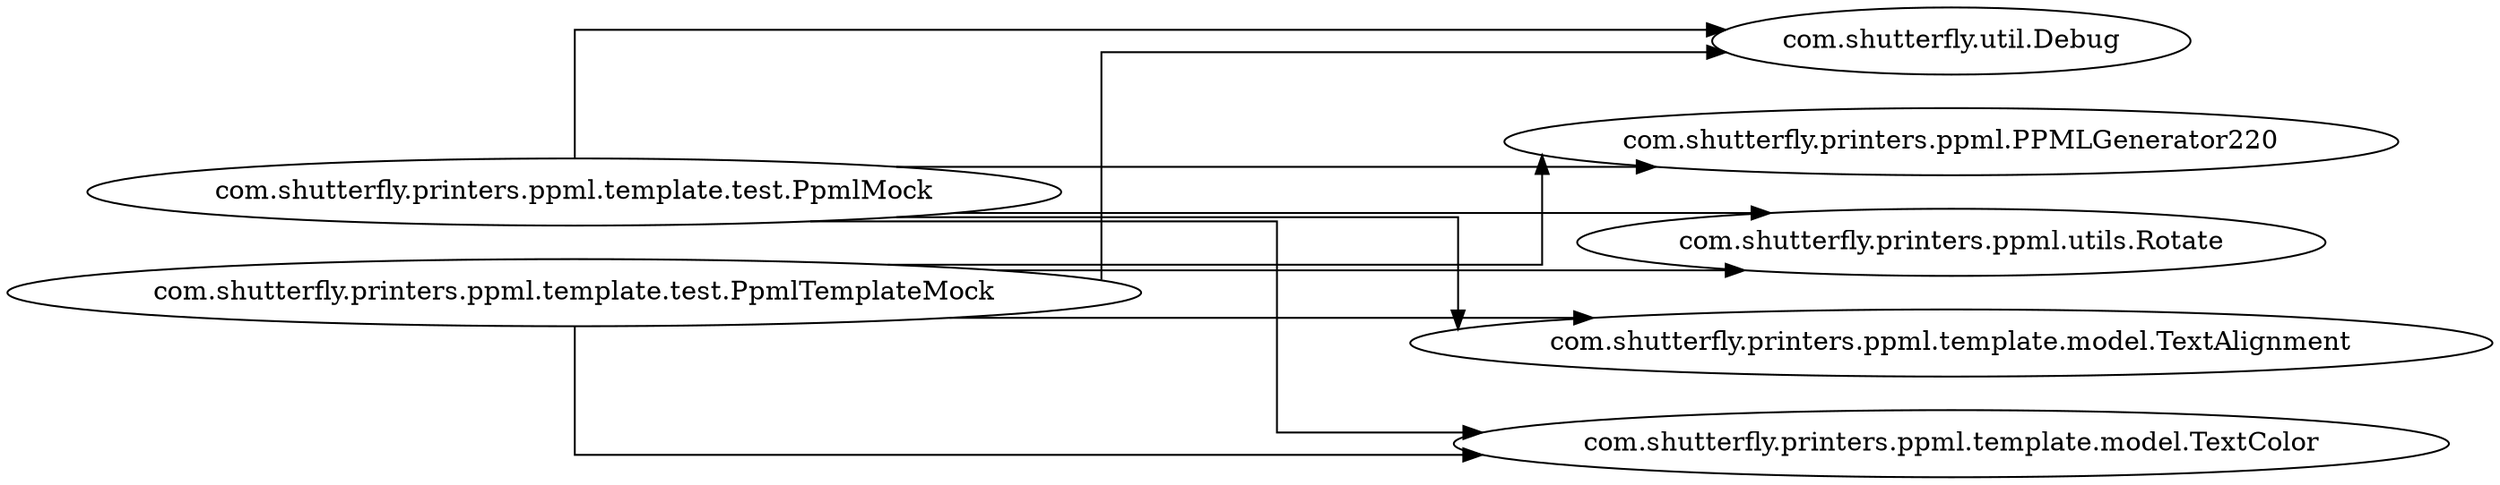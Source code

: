 digraph dependencyGraph {
 concentrate=true;
 rankdir="LR"; 
ranksep="2.0";
"com.shutterfly.printers.ppml.template.test.PpmlMock"; 
"com.shutterfly.printers.ppml.template.test.PpmlMock"->"com.shutterfly.printers.ppml.PPMLGenerator220";
"com.shutterfly.printers.ppml.template.test.PpmlMock"->"com.shutterfly.printers.ppml.utils.Rotate";
"com.shutterfly.printers.ppml.template.test.PpmlMock"->"com.shutterfly.printers.ppml.template.model.TextAlignment";
"com.shutterfly.printers.ppml.template.test.PpmlMock"->"com.shutterfly.printers.ppml.template.model.TextColor";
"com.shutterfly.printers.ppml.template.test.PpmlMock"->"com.shutterfly.util.Debug";
"com.shutterfly.printers.ppml.template.test.PpmlTemplateMock"; 
"com.shutterfly.printers.ppml.template.test.PpmlTemplateMock"->"com.shutterfly.printers.ppml.PPMLGenerator220";
"com.shutterfly.printers.ppml.template.test.PpmlTemplateMock"->"com.shutterfly.printers.ppml.utils.Rotate";
"com.shutterfly.printers.ppml.template.test.PpmlTemplateMock"->"com.shutterfly.printers.ppml.template.model.TextAlignment";
"com.shutterfly.printers.ppml.template.test.PpmlTemplateMock"->"com.shutterfly.printers.ppml.template.model.TextColor";
"com.shutterfly.printers.ppml.template.test.PpmlTemplateMock"->"com.shutterfly.util.Debug";
splines="ortho";
}